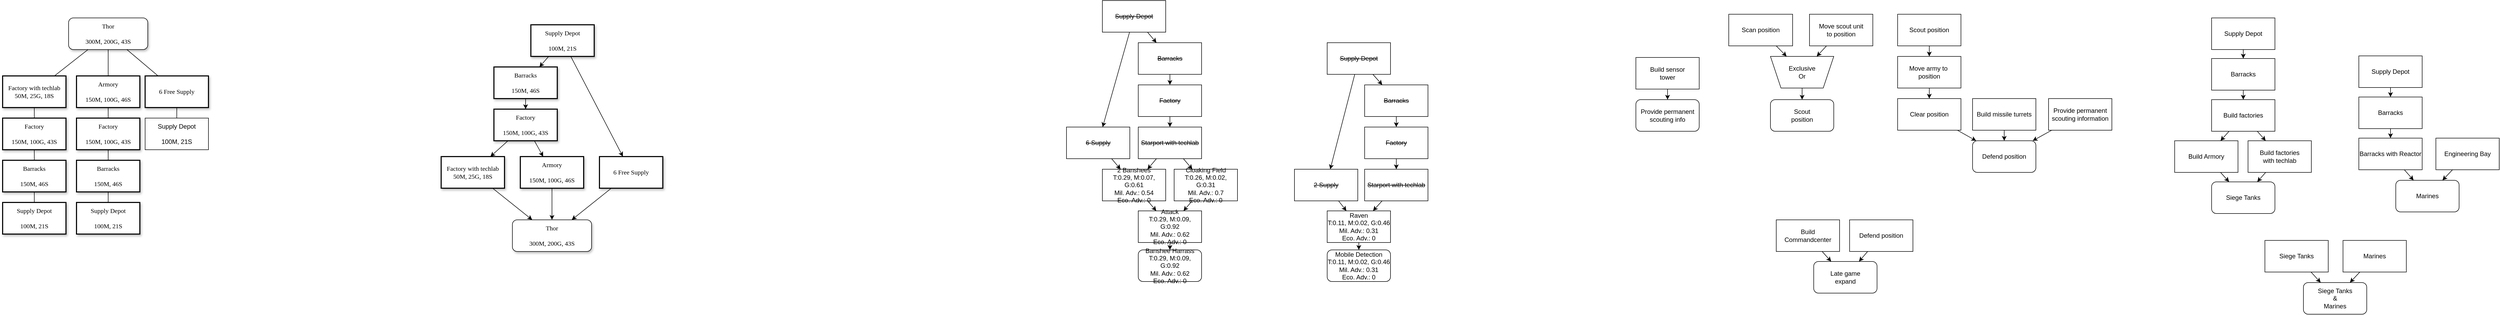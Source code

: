 <mxfile version="23.1.2" type="github">
  <diagram name="Page-1" id="10a91c8b-09ff-31b1-d368-03940ed4cc9e">
    <mxGraphModel dx="1195" dy="645" grid="0" gridSize="10" guides="1" tooltips="1" connect="1" arrows="1" fold="1" page="1" pageScale="1" pageWidth="1100" pageHeight="850" background="none" math="0" shadow="0">
      <root>
        <mxCell id="0" />
        <mxCell id="1" parent="0" />
        <mxCell id="62893188c0fa7362-1" value="&lt;div&gt;Thor&lt;/div&gt;&lt;div&gt;&lt;br&gt;&lt;/div&gt;300M, 200G, 43S" style="whiteSpace=wrap;html=1;rounded=1;shadow=1;labelBackgroundColor=none;strokeWidth=1;fontFamily=Verdana;fontSize=12;align=center;" parent="1" vertex="1">
          <mxGeometry x="435" y="80" width="150" height="60" as="geometry" />
        </mxCell>
        <mxCell id="62893188c0fa7362-10" value="6 Free Supply" style="whiteSpace=wrap;html=1;rounded=0;shadow=1;labelBackgroundColor=none;strokeWidth=2;fontFamily=Verdana;fontSize=12;align=center;" parent="1" vertex="1">
          <mxGeometry x="580" y="190" width="120" height="60" as="geometry" />
        </mxCell>
        <mxCell id="C1ZihOrAmyUhl64uDi1q-1" value="" style="endArrow=none;html=1;rounded=0;" parent="1" source="62893188c0fa7362-10" target="62893188c0fa7362-1" edge="1">
          <mxGeometry width="50" height="50" relative="1" as="geometry">
            <mxPoint x="460" y="220" as="sourcePoint" />
            <mxPoint x="510" y="170" as="targetPoint" />
          </mxGeometry>
        </mxCell>
        <mxCell id="C1ZihOrAmyUhl64uDi1q-5" value="&lt;div&gt;Supply Depot&lt;/div&gt;&lt;div&gt;&lt;br&gt;&lt;/div&gt;100M, 21S" style="whiteSpace=wrap;html=1;rounded=0;shadow=1;labelBackgroundColor=none;strokeWidth=2;fontFamily=Verdana;fontSize=12;align=center;" parent="1" vertex="1">
          <mxGeometry x="310" y="430" width="120" height="60" as="geometry" />
        </mxCell>
        <mxCell id="C1ZihOrAmyUhl64uDi1q-6" value="&lt;div&gt;Barracks&lt;/div&gt;&lt;div&gt;&lt;br&gt;&lt;/div&gt;&lt;div&gt;150M, 46S&lt;br&gt;&lt;/div&gt;" style="whiteSpace=wrap;html=1;rounded=0;shadow=1;labelBackgroundColor=none;strokeWidth=2;fontFamily=Verdana;fontSize=12;align=center;" parent="1" vertex="1">
          <mxGeometry x="310" y="350" width="120" height="60" as="geometry" />
        </mxCell>
        <mxCell id="C1ZihOrAmyUhl64uDi1q-7" value="&lt;div&gt;Factory&lt;/div&gt;&lt;div&gt;&lt;br&gt;&lt;/div&gt;&lt;div&gt;150M, 100G, 43S&lt;br&gt;&lt;/div&gt;" style="whiteSpace=wrap;html=1;rounded=0;shadow=1;labelBackgroundColor=none;strokeWidth=2;fontFamily=Verdana;fontSize=12;align=center;" parent="1" vertex="1">
          <mxGeometry x="310" y="270" width="120" height="60" as="geometry" />
        </mxCell>
        <mxCell id="C1ZihOrAmyUhl64uDi1q-9" value="&lt;div&gt;Factory with techlab&lt;/div&gt;&lt;div&gt;50M, 25G, 18S&lt;br&gt;&lt;/div&gt;" style="whiteSpace=wrap;html=1;rounded=0;shadow=1;labelBackgroundColor=none;strokeWidth=2;fontFamily=Verdana;fontSize=12;align=center;" parent="1" vertex="1">
          <mxGeometry x="310" y="190" width="120" height="60" as="geometry" />
        </mxCell>
        <mxCell id="C1ZihOrAmyUhl64uDi1q-11" value="&lt;div&gt;Armory&lt;/div&gt;&lt;div&gt;&lt;br&gt;&lt;/div&gt;150M, 100G, 46S" style="whiteSpace=wrap;html=1;rounded=0;shadow=1;labelBackgroundColor=none;strokeWidth=2;fontFamily=Verdana;fontSize=12;align=center;" parent="1" vertex="1">
          <mxGeometry x="450" y="190" width="120" height="60" as="geometry" />
        </mxCell>
        <mxCell id="C1ZihOrAmyUhl64uDi1q-16" value="" style="endArrow=none;html=1;rounded=0;exitX=0.5;exitY=0;exitDx=0;exitDy=0;" parent="1" source="C1ZihOrAmyUhl64uDi1q-11" target="62893188c0fa7362-1" edge="1">
          <mxGeometry width="50" height="50" relative="1" as="geometry">
            <mxPoint x="580" y="380" as="sourcePoint" />
            <mxPoint x="630" y="330" as="targetPoint" />
          </mxGeometry>
        </mxCell>
        <mxCell id="C1ZihOrAmyUhl64uDi1q-17" value="" style="endArrow=none;html=1;rounded=0;" parent="1" source="C1ZihOrAmyUhl64uDi1q-9" target="62893188c0fa7362-1" edge="1">
          <mxGeometry width="50" height="50" relative="1" as="geometry">
            <mxPoint x="580" y="380" as="sourcePoint" />
            <mxPoint x="630" y="330" as="targetPoint" />
          </mxGeometry>
        </mxCell>
        <mxCell id="C1ZihOrAmyUhl64uDi1q-19" value="" style="endArrow=none;html=1;rounded=0;" parent="1" source="C1ZihOrAmyUhl64uDi1q-5" target="C1ZihOrAmyUhl64uDi1q-6" edge="1">
          <mxGeometry width="50" height="50" relative="1" as="geometry">
            <mxPoint x="900" y="390" as="sourcePoint" />
            <mxPoint x="950" y="340" as="targetPoint" />
          </mxGeometry>
        </mxCell>
        <mxCell id="C1ZihOrAmyUhl64uDi1q-20" value="" style="endArrow=none;html=1;rounded=0;" parent="1" source="C1ZihOrAmyUhl64uDi1q-6" target="C1ZihOrAmyUhl64uDi1q-7" edge="1">
          <mxGeometry width="50" height="50" relative="1" as="geometry">
            <mxPoint x="900" y="380" as="sourcePoint" />
            <mxPoint x="950" y="330" as="targetPoint" />
          </mxGeometry>
        </mxCell>
        <mxCell id="C1ZihOrAmyUhl64uDi1q-21" value="" style="endArrow=none;html=1;rounded=0;" parent="1" source="C1ZihOrAmyUhl64uDi1q-7" target="C1ZihOrAmyUhl64uDi1q-9" edge="1">
          <mxGeometry width="50" height="50" relative="1" as="geometry">
            <mxPoint x="900" y="380" as="sourcePoint" />
            <mxPoint x="950" y="330" as="targetPoint" />
          </mxGeometry>
        </mxCell>
        <mxCell id="C1ZihOrAmyUhl64uDi1q-23" value="" style="endArrow=none;html=1;rounded=0;" parent="1" source="A7K-rB8qZy46v1iFJOV6-15" target="C1ZihOrAmyUhl64uDi1q-11" edge="1">
          <mxGeometry width="50" height="50" relative="1" as="geometry">
            <mxPoint x="510" y="270" as="sourcePoint" />
            <mxPoint x="770" y="330" as="targetPoint" />
          </mxGeometry>
        </mxCell>
        <mxCell id="C1ZihOrAmyUhl64uDi1q-26" value="&lt;div&gt;Supply Depot&lt;/div&gt;&lt;div&gt;&lt;br&gt;&lt;/div&gt;100M, 21S" style="rounded=0;whiteSpace=wrap;html=1;" parent="1" vertex="1">
          <mxGeometry x="580" y="270" width="120" height="60" as="geometry" />
        </mxCell>
        <mxCell id="C1ZihOrAmyUhl64uDi1q-27" value="" style="endArrow=none;html=1;rounded=0;" parent="1" source="C1ZihOrAmyUhl64uDi1q-26" target="62893188c0fa7362-10" edge="1">
          <mxGeometry width="50" height="50" relative="1" as="geometry">
            <mxPoint x="720" y="380" as="sourcePoint" />
            <mxPoint x="770" y="330" as="targetPoint" />
          </mxGeometry>
        </mxCell>
        <mxCell id="A7K-rB8qZy46v1iFJOV6-13" value="&lt;div&gt;Supply Depot&lt;/div&gt;&lt;div&gt;&lt;br&gt;&lt;/div&gt;100M, 21S" style="whiteSpace=wrap;html=1;rounded=0;shadow=1;labelBackgroundColor=none;strokeWidth=2;fontFamily=Verdana;fontSize=12;align=center;" parent="1" vertex="1">
          <mxGeometry x="450" y="430" width="120" height="60" as="geometry" />
        </mxCell>
        <mxCell id="A7K-rB8qZy46v1iFJOV6-14" value="&lt;div&gt;Barracks&lt;/div&gt;&lt;div&gt;&lt;br&gt;&lt;/div&gt;&lt;div&gt;150M, 46S&lt;br&gt;&lt;/div&gt;" style="whiteSpace=wrap;html=1;rounded=0;shadow=1;labelBackgroundColor=none;strokeWidth=2;fontFamily=Verdana;fontSize=12;align=center;" parent="1" vertex="1">
          <mxGeometry x="450" y="350" width="120" height="60" as="geometry" />
        </mxCell>
        <mxCell id="A7K-rB8qZy46v1iFJOV6-15" value="&lt;div&gt;Factory&lt;/div&gt;&lt;div&gt;&lt;br&gt;&lt;/div&gt;&lt;div&gt;150M, 100G, 43S&lt;br&gt;&lt;/div&gt;" style="whiteSpace=wrap;html=1;rounded=0;shadow=1;labelBackgroundColor=none;strokeWidth=2;fontFamily=Verdana;fontSize=12;align=center;" parent="1" vertex="1">
          <mxGeometry x="450" y="270" width="120" height="60" as="geometry" />
        </mxCell>
        <mxCell id="A7K-rB8qZy46v1iFJOV6-16" value="" style="endArrow=none;html=1;rounded=0;" parent="1" source="A7K-rB8qZy46v1iFJOV6-13" target="A7K-rB8qZy46v1iFJOV6-14" edge="1">
          <mxGeometry width="50" height="50" relative="1" as="geometry">
            <mxPoint x="1040" y="410" as="sourcePoint" />
            <mxPoint x="1090" y="360" as="targetPoint" />
          </mxGeometry>
        </mxCell>
        <mxCell id="A7K-rB8qZy46v1iFJOV6-17" value="" style="endArrow=none;html=1;rounded=0;" parent="1" source="A7K-rB8qZy46v1iFJOV6-14" target="A7K-rB8qZy46v1iFJOV6-15" edge="1">
          <mxGeometry width="50" height="50" relative="1" as="geometry">
            <mxPoint x="1040" y="400" as="sourcePoint" />
            <mxPoint x="1090" y="350" as="targetPoint" />
          </mxGeometry>
        </mxCell>
        <mxCell id="7ZLdroMSZNkx4McfxmLf-22" value="&lt;div&gt;Supply Depot&lt;/div&gt;&lt;div&gt;&lt;br&gt;&lt;/div&gt;100M, 21S" style="whiteSpace=wrap;html=1;rounded=0;shadow=1;labelBackgroundColor=none;strokeWidth=2;fontFamily=Verdana;fontSize=12;align=center;" parent="1" vertex="1">
          <mxGeometry x="1311" y="93" width="120" height="60" as="geometry" />
        </mxCell>
        <mxCell id="7ZLdroMSZNkx4McfxmLf-23" value="&lt;div&gt;Barracks&lt;/div&gt;&lt;div&gt;&lt;br&gt;&lt;/div&gt;&lt;div&gt;150M, 46S&lt;br&gt;&lt;/div&gt;" style="whiteSpace=wrap;html=1;rounded=0;shadow=1;labelBackgroundColor=none;strokeWidth=2;fontFamily=Verdana;fontSize=12;align=center;" parent="1" vertex="1">
          <mxGeometry x="1241" y="173" width="120" height="60" as="geometry" />
        </mxCell>
        <mxCell id="7ZLdroMSZNkx4McfxmLf-24" value="&lt;div&gt;Factory&lt;/div&gt;&lt;div&gt;&lt;br&gt;&lt;/div&gt;&lt;div&gt;150M, 100G, 43S&lt;br&gt;&lt;/div&gt;" style="whiteSpace=wrap;html=1;rounded=0;shadow=1;labelBackgroundColor=none;strokeWidth=2;fontFamily=Verdana;fontSize=12;align=center;" parent="1" vertex="1">
          <mxGeometry x="1241" y="253" width="120" height="60" as="geometry" />
        </mxCell>
        <mxCell id="7ZLdroMSZNkx4McfxmLf-25" value="&lt;div&gt;Factory with techlab&lt;/div&gt;&lt;div&gt;50M, 25G, 18S&lt;br&gt;&lt;/div&gt;" style="whiteSpace=wrap;html=1;rounded=0;shadow=1;labelBackgroundColor=none;strokeWidth=2;fontFamily=Verdana;fontSize=12;align=center;" parent="1" vertex="1">
          <mxGeometry x="1141" y="343" width="120" height="60" as="geometry" />
        </mxCell>
        <mxCell id="7ZLdroMSZNkx4McfxmLf-26" value="&lt;div&gt;Armory&lt;/div&gt;&lt;div&gt;&lt;br&gt;&lt;/div&gt;150M, 100G, 46S" style="whiteSpace=wrap;html=1;rounded=0;shadow=1;labelBackgroundColor=none;strokeWidth=2;fontFamily=Verdana;fontSize=12;align=center;" parent="1" vertex="1">
          <mxGeometry x="1291" y="343" width="120" height="60" as="geometry" />
        </mxCell>
        <mxCell id="7ZLdroMSZNkx4McfxmLf-27" value="6 Free Supply" style="whiteSpace=wrap;html=1;rounded=0;shadow=1;labelBackgroundColor=none;strokeWidth=2;fontFamily=Verdana;fontSize=12;align=center;" parent="1" vertex="1">
          <mxGeometry x="1441" y="343" width="120" height="60" as="geometry" />
        </mxCell>
        <mxCell id="7ZLdroMSZNkx4McfxmLf-28" value="&lt;div&gt;Thor&lt;/div&gt;&lt;div&gt;&lt;br&gt;&lt;/div&gt;300M, 200G, 43S" style="whiteSpace=wrap;html=1;rounded=1;shadow=1;labelBackgroundColor=none;strokeWidth=1;fontFamily=Verdana;fontSize=12;align=center;" parent="1" vertex="1">
          <mxGeometry x="1276" y="463" width="150" height="60" as="geometry" />
        </mxCell>
        <mxCell id="7ZLdroMSZNkx4McfxmLf-38" value="" style="endArrow=classic;html=1;rounded=0;" parent="1" source="7ZLdroMSZNkx4McfxmLf-24" target="7ZLdroMSZNkx4McfxmLf-25" edge="1">
          <mxGeometry width="50" height="50" relative="1" as="geometry">
            <mxPoint x="1186" y="345" as="sourcePoint" />
            <mxPoint x="1236" y="295" as="targetPoint" />
          </mxGeometry>
        </mxCell>
        <mxCell id="7ZLdroMSZNkx4McfxmLf-39" value="" style="endArrow=classic;html=1;rounded=0;" parent="1" source="7ZLdroMSZNkx4McfxmLf-24" target="7ZLdroMSZNkx4McfxmLf-26" edge="1">
          <mxGeometry width="50" height="50" relative="1" as="geometry">
            <mxPoint x="1186" y="345" as="sourcePoint" />
            <mxPoint x="1236" y="295" as="targetPoint" />
          </mxGeometry>
        </mxCell>
        <mxCell id="7ZLdroMSZNkx4McfxmLf-40" value="" style="endArrow=classic;html=1;rounded=0;" parent="1" source="7ZLdroMSZNkx4McfxmLf-27" target="7ZLdroMSZNkx4McfxmLf-28" edge="1">
          <mxGeometry width="50" height="50" relative="1" as="geometry">
            <mxPoint x="1186" y="345" as="sourcePoint" />
            <mxPoint x="1236" y="295" as="targetPoint" />
          </mxGeometry>
        </mxCell>
        <mxCell id="7ZLdroMSZNkx4McfxmLf-41" value="" style="endArrow=classic;html=1;rounded=0;" parent="1" source="7ZLdroMSZNkx4McfxmLf-25" target="7ZLdroMSZNkx4McfxmLf-28" edge="1">
          <mxGeometry width="50" height="50" relative="1" as="geometry">
            <mxPoint x="1186" y="345" as="sourcePoint" />
            <mxPoint x="1236" y="295" as="targetPoint" />
          </mxGeometry>
        </mxCell>
        <mxCell id="7ZLdroMSZNkx4McfxmLf-42" value="" style="endArrow=classic;html=1;rounded=0;" parent="1" source="7ZLdroMSZNkx4McfxmLf-26" target="7ZLdroMSZNkx4McfxmLf-28" edge="1">
          <mxGeometry width="50" height="50" relative="1" as="geometry">
            <mxPoint x="1186" y="345" as="sourcePoint" />
            <mxPoint x="1236" y="295" as="targetPoint" />
          </mxGeometry>
        </mxCell>
        <mxCell id="7ZLdroMSZNkx4McfxmLf-43" value="" style="endArrow=classic;html=1;rounded=0;" parent="1" source="7ZLdroMSZNkx4McfxmLf-22" target="7ZLdroMSZNkx4McfxmLf-23" edge="1">
          <mxGeometry width="50" height="50" relative="1" as="geometry">
            <mxPoint x="1186" y="345" as="sourcePoint" />
            <mxPoint x="1236" y="295" as="targetPoint" />
          </mxGeometry>
        </mxCell>
        <mxCell id="7ZLdroMSZNkx4McfxmLf-44" value="" style="endArrow=classic;html=1;rounded=0;" parent="1" source="7ZLdroMSZNkx4McfxmLf-22" target="7ZLdroMSZNkx4McfxmLf-27" edge="1">
          <mxGeometry width="50" height="50" relative="1" as="geometry">
            <mxPoint x="894" y="333" as="sourcePoint" />
            <mxPoint x="944" y="283" as="targetPoint" />
          </mxGeometry>
        </mxCell>
        <mxCell id="7ZLdroMSZNkx4McfxmLf-45" value="" style="endArrow=classic;html=1;rounded=0;" parent="1" source="7ZLdroMSZNkx4McfxmLf-23" target="7ZLdroMSZNkx4McfxmLf-24" edge="1">
          <mxGeometry width="50" height="50" relative="1" as="geometry">
            <mxPoint x="894" y="333" as="sourcePoint" />
            <mxPoint x="944" y="283" as="targetPoint" />
          </mxGeometry>
        </mxCell>
        <mxCell id="7ZLdroMSZNkx4McfxmLf-46" value="&lt;div&gt;Mobile Detection&lt;div&gt;T:0.11, M:0.02, G:0.46&lt;/div&gt;&lt;div&gt;Mil. Adv.: 0.31&lt;/div&gt;Eco. Adv.: 0&lt;/div&gt;" style="rounded=1;whiteSpace=wrap;html=1;" parent="1" vertex="1">
          <mxGeometry x="2820" y="520" width="120" height="60" as="geometry" />
        </mxCell>
        <mxCell id="7ZLdroMSZNkx4McfxmLf-47" value="&lt;div&gt;Raven&lt;/div&gt;&lt;div&gt;T:0.11, M:0.02, G:0.46&lt;/div&gt;&lt;div&gt;Mil. Adv.: 0.31&lt;/div&gt;&lt;div&gt;Eco. Adv.: 0&lt;br&gt;&lt;/div&gt;" style="rounded=0;whiteSpace=wrap;html=1;" parent="1" vertex="1">
          <mxGeometry x="2820" y="446" width="120" height="60" as="geometry" />
        </mxCell>
        <mxCell id="7ZLdroMSZNkx4McfxmLf-48" value="&lt;strike&gt;2 Supply&lt;/strike&gt;" style="rounded=0;whiteSpace=wrap;html=1;" parent="1" vertex="1">
          <mxGeometry x="2758" y="367" width="120" height="60" as="geometry" />
        </mxCell>
        <mxCell id="7ZLdroMSZNkx4McfxmLf-49" value="&lt;strike&gt;Starport with techlab&lt;/strike&gt;" style="rounded=0;whiteSpace=wrap;html=1;" parent="1" vertex="1">
          <mxGeometry x="2891" y="367" width="120" height="60" as="geometry" />
        </mxCell>
        <mxCell id="7ZLdroMSZNkx4McfxmLf-50" value="&lt;strike&gt;Barracks&lt;/strike&gt;" style="rounded=0;whiteSpace=wrap;html=1;" parent="1" vertex="1">
          <mxGeometry x="2891" y="207" width="120" height="60" as="geometry" />
        </mxCell>
        <mxCell id="7ZLdroMSZNkx4McfxmLf-51" value="&lt;strike&gt;Factory&lt;/strike&gt;" style="rounded=0;whiteSpace=wrap;html=1;" parent="1" vertex="1">
          <mxGeometry x="2891" y="287" width="120" height="60" as="geometry" />
        </mxCell>
        <mxCell id="7ZLdroMSZNkx4McfxmLf-52" value="&lt;strike&gt;Supply Depot&lt;/strike&gt;" style="rounded=0;whiteSpace=wrap;html=1;" parent="1" vertex="1">
          <mxGeometry x="2820" y="127" width="120" height="60" as="geometry" />
        </mxCell>
        <mxCell id="7ZLdroMSZNkx4McfxmLf-53" value="" style="endArrow=classic;html=1;rounded=0;" parent="1" source="7ZLdroMSZNkx4McfxmLf-47" target="7ZLdroMSZNkx4McfxmLf-46" edge="1">
          <mxGeometry width="50" height="50" relative="1" as="geometry">
            <mxPoint x="2786" y="334" as="sourcePoint" />
            <mxPoint x="2836" y="284" as="targetPoint" />
          </mxGeometry>
        </mxCell>
        <mxCell id="7ZLdroMSZNkx4McfxmLf-54" value="" style="endArrow=classic;html=1;rounded=0;" parent="1" source="7ZLdroMSZNkx4McfxmLf-49" target="7ZLdroMSZNkx4McfxmLf-47" edge="1">
          <mxGeometry width="50" height="50" relative="1" as="geometry">
            <mxPoint x="2786" y="334" as="sourcePoint" />
            <mxPoint x="2836" y="284" as="targetPoint" />
          </mxGeometry>
        </mxCell>
        <mxCell id="7ZLdroMSZNkx4McfxmLf-55" value="" style="endArrow=classic;html=1;rounded=0;" parent="1" source="7ZLdroMSZNkx4McfxmLf-48" target="7ZLdroMSZNkx4McfxmLf-47" edge="1">
          <mxGeometry width="50" height="50" relative="1" as="geometry">
            <mxPoint x="2786" y="334" as="sourcePoint" />
            <mxPoint x="2836" y="284" as="targetPoint" />
          </mxGeometry>
        </mxCell>
        <mxCell id="7ZLdroMSZNkx4McfxmLf-56" value="" style="endArrow=classic;html=1;rounded=0;" parent="1" source="7ZLdroMSZNkx4McfxmLf-51" target="7ZLdroMSZNkx4McfxmLf-49" edge="1">
          <mxGeometry width="50" height="50" relative="1" as="geometry">
            <mxPoint x="2786" y="334" as="sourcePoint" />
            <mxPoint x="2836" y="284" as="targetPoint" />
          </mxGeometry>
        </mxCell>
        <mxCell id="7ZLdroMSZNkx4McfxmLf-57" value="" style="endArrow=classic;html=1;rounded=0;" parent="1" source="7ZLdroMSZNkx4McfxmLf-50" target="7ZLdroMSZNkx4McfxmLf-51" edge="1">
          <mxGeometry width="50" height="50" relative="1" as="geometry">
            <mxPoint x="2786" y="334" as="sourcePoint" />
            <mxPoint x="2836" y="284" as="targetPoint" />
          </mxGeometry>
        </mxCell>
        <mxCell id="7ZLdroMSZNkx4McfxmLf-58" value="" style="endArrow=classic;html=1;rounded=0;" parent="1" source="7ZLdroMSZNkx4McfxmLf-52" target="7ZLdroMSZNkx4McfxmLf-48" edge="1">
          <mxGeometry width="50" height="50" relative="1" as="geometry">
            <mxPoint x="2786" y="334" as="sourcePoint" />
            <mxPoint x="2836" y="284" as="targetPoint" />
          </mxGeometry>
        </mxCell>
        <mxCell id="7ZLdroMSZNkx4McfxmLf-59" value="" style="endArrow=classic;html=1;rounded=0;" parent="1" source="7ZLdroMSZNkx4McfxmLf-52" target="7ZLdroMSZNkx4McfxmLf-50" edge="1">
          <mxGeometry width="50" height="50" relative="1" as="geometry">
            <mxPoint x="2786" y="334" as="sourcePoint" />
            <mxPoint x="2836" y="284" as="targetPoint" />
          </mxGeometry>
        </mxCell>
        <mxCell id="7ZLdroMSZNkx4McfxmLf-60" value="&lt;div&gt;Banshee Harrass&lt;/div&gt;&lt;div&gt;T:0.29, M:0.09, G:0.92&lt;br&gt;&lt;/div&gt;&lt;div&gt;Mil. Adv.: 0.62&lt;/div&gt;Eco. Adv.: 0" style="rounded=1;whiteSpace=wrap;html=1;" parent="1" vertex="1">
          <mxGeometry x="2462" y="520" width="120" height="60" as="geometry" />
        </mxCell>
        <mxCell id="7ZLdroMSZNkx4McfxmLf-61" value="&lt;div&gt;Attack&lt;div&gt;T:0.29, M:0.09, G:0.92&lt;br&gt;&lt;/div&gt;&lt;div&gt;Mil. Adv.: 0.62&lt;/div&gt;Eco. Adv.: 0&lt;/div&gt;" style="rounded=0;whiteSpace=wrap;html=1;" parent="1" vertex="1">
          <mxGeometry x="2462" y="446" width="120" height="60" as="geometry" />
        </mxCell>
        <mxCell id="7ZLdroMSZNkx4McfxmLf-62" value="&lt;div&gt;2 Banshees&lt;/div&gt;&lt;div&gt;T:0.29, M:0.07, G:0.61&lt;br&gt;&lt;/div&gt;&lt;div&gt;Mil. Adv.: 0.54&lt;/div&gt;&lt;div&gt;Eco. Adv.: 0&lt;br&gt;&lt;/div&gt;" style="rounded=0;whiteSpace=wrap;html=1;" parent="1" vertex="1">
          <mxGeometry x="2394" y="367" width="120" height="60" as="geometry" />
        </mxCell>
        <mxCell id="7ZLdroMSZNkx4McfxmLf-63" value="&lt;div&gt;Cloaking Field&lt;div&gt;T:0.26, M:0.02, G:0.31&lt;br&gt;&lt;/div&gt;&lt;div&gt;Mil. Adv.: 0.7&lt;/div&gt;Eco. Adv.: 0&lt;/div&gt;" style="rounded=0;whiteSpace=wrap;html=1;" parent="1" vertex="1">
          <mxGeometry x="2530" y="367" width="120" height="60" as="geometry" />
        </mxCell>
        <mxCell id="7ZLdroMSZNkx4McfxmLf-64" value="&lt;strike&gt;6 Supply&lt;/strike&gt;" style="rounded=0;whiteSpace=wrap;html=1;" parent="1" vertex="1">
          <mxGeometry x="2326" y="287" width="120" height="60" as="geometry" />
        </mxCell>
        <mxCell id="7ZLdroMSZNkx4McfxmLf-65" value="&lt;strike&gt;Starport with techlab&lt;/strike&gt;" style="rounded=0;whiteSpace=wrap;html=1;" parent="1" vertex="1">
          <mxGeometry x="2462" y="287" width="120" height="60" as="geometry" />
        </mxCell>
        <mxCell id="7ZLdroMSZNkx4McfxmLf-66" value="&lt;strike&gt;Barracks&lt;/strike&gt;" style="rounded=0;whiteSpace=wrap;html=1;" parent="1" vertex="1">
          <mxGeometry x="2462" y="127" width="120" height="60" as="geometry" />
        </mxCell>
        <mxCell id="7ZLdroMSZNkx4McfxmLf-67" value="&lt;strike&gt;Factory&lt;/strike&gt;" style="rounded=0;whiteSpace=wrap;html=1;" parent="1" vertex="1">
          <mxGeometry x="2462" y="207" width="120" height="60" as="geometry" />
        </mxCell>
        <mxCell id="7ZLdroMSZNkx4McfxmLf-68" value="&lt;strike&gt;Supply Depot&lt;/strike&gt;" style="rounded=0;whiteSpace=wrap;html=1;" parent="1" vertex="1">
          <mxGeometry x="2394" y="47" width="120" height="60" as="geometry" />
        </mxCell>
        <mxCell id="7ZLdroMSZNkx4McfxmLf-69" value="" style="endArrow=classic;html=1;rounded=0;" parent="1" source="7ZLdroMSZNkx4McfxmLf-67" target="7ZLdroMSZNkx4McfxmLf-65" edge="1">
          <mxGeometry width="50" height="50" relative="1" as="geometry">
            <mxPoint x="2360" y="281" as="sourcePoint" />
            <mxPoint x="2410" y="231" as="targetPoint" />
          </mxGeometry>
        </mxCell>
        <mxCell id="7ZLdroMSZNkx4McfxmLf-70" value="" style="endArrow=classic;html=1;rounded=0;" parent="1" source="7ZLdroMSZNkx4McfxmLf-66" target="7ZLdroMSZNkx4McfxmLf-67" edge="1">
          <mxGeometry width="50" height="50" relative="1" as="geometry">
            <mxPoint x="2360" y="281" as="sourcePoint" />
            <mxPoint x="2410" y="231" as="targetPoint" />
          </mxGeometry>
        </mxCell>
        <mxCell id="7ZLdroMSZNkx4McfxmLf-71" value="" style="endArrow=classic;html=1;rounded=0;" parent="1" source="7ZLdroMSZNkx4McfxmLf-68" target="7ZLdroMSZNkx4McfxmLf-64" edge="1">
          <mxGeometry width="50" height="50" relative="1" as="geometry">
            <mxPoint x="2360" y="281" as="sourcePoint" />
            <mxPoint x="2410" y="231" as="targetPoint" />
          </mxGeometry>
        </mxCell>
        <mxCell id="7ZLdroMSZNkx4McfxmLf-72" value="" style="endArrow=classic;html=1;rounded=0;" parent="1" source="7ZLdroMSZNkx4McfxmLf-68" target="7ZLdroMSZNkx4McfxmLf-66" edge="1">
          <mxGeometry width="50" height="50" relative="1" as="geometry">
            <mxPoint x="2360" y="281" as="sourcePoint" />
            <mxPoint x="2410" y="231" as="targetPoint" />
          </mxGeometry>
        </mxCell>
        <mxCell id="7ZLdroMSZNkx4McfxmLf-73" value="" style="endArrow=classic;html=1;rounded=0;" parent="1" source="7ZLdroMSZNkx4McfxmLf-65" target="7ZLdroMSZNkx4McfxmLf-63" edge="1">
          <mxGeometry width="50" height="50" relative="1" as="geometry">
            <mxPoint x="2210" y="348" as="sourcePoint" />
            <mxPoint x="2260" y="298" as="targetPoint" />
          </mxGeometry>
        </mxCell>
        <mxCell id="7ZLdroMSZNkx4McfxmLf-74" value="" style="endArrow=classic;html=1;rounded=0;" parent="1" source="7ZLdroMSZNkx4McfxmLf-64" target="7ZLdroMSZNkx4McfxmLf-62" edge="1">
          <mxGeometry width="50" height="50" relative="1" as="geometry">
            <mxPoint x="2210" y="348" as="sourcePoint" />
            <mxPoint x="2260" y="298" as="targetPoint" />
          </mxGeometry>
        </mxCell>
        <mxCell id="7ZLdroMSZNkx4McfxmLf-75" value="" style="endArrow=classic;html=1;rounded=0;" parent="1" source="7ZLdroMSZNkx4McfxmLf-65" target="7ZLdroMSZNkx4McfxmLf-62" edge="1">
          <mxGeometry width="50" height="50" relative="1" as="geometry">
            <mxPoint x="2210" y="348" as="sourcePoint" />
            <mxPoint x="2260" y="298" as="targetPoint" />
          </mxGeometry>
        </mxCell>
        <mxCell id="7ZLdroMSZNkx4McfxmLf-76" value="" style="endArrow=classic;html=1;rounded=0;" parent="1" source="7ZLdroMSZNkx4McfxmLf-61" target="7ZLdroMSZNkx4McfxmLf-60" edge="1">
          <mxGeometry width="50" height="50" relative="1" as="geometry">
            <mxPoint x="2215" y="355" as="sourcePoint" />
            <mxPoint x="2265" y="305" as="targetPoint" />
          </mxGeometry>
        </mxCell>
        <mxCell id="7ZLdroMSZNkx4McfxmLf-77" value="" style="endArrow=classic;html=1;rounded=0;" parent="1" source="7ZLdroMSZNkx4McfxmLf-63" target="7ZLdroMSZNkx4McfxmLf-61" edge="1">
          <mxGeometry width="50" height="50" relative="1" as="geometry">
            <mxPoint x="2564.583" y="434" as="sourcePoint" />
            <mxPoint x="2265" y="305" as="targetPoint" />
          </mxGeometry>
        </mxCell>
        <mxCell id="7ZLdroMSZNkx4McfxmLf-78" value="" style="endArrow=classic;html=1;rounded=0;" parent="1" source="7ZLdroMSZNkx4McfxmLf-62" target="7ZLdroMSZNkx4McfxmLf-61" edge="1">
          <mxGeometry width="50" height="50" relative="1" as="geometry">
            <mxPoint x="2485.25" y="434" as="sourcePoint" />
            <mxPoint x="2265" y="305" as="targetPoint" />
          </mxGeometry>
        </mxCell>
        <mxCell id="wxDiK8NXT3SNDazrodht-1" value="&lt;div&gt;Late game&lt;/div&gt;&lt;div&gt;expand&lt;br&gt;&lt;/div&gt;" style="rounded=1;whiteSpace=wrap;html=1;" vertex="1" parent="1">
          <mxGeometry x="3742" y="542" width="120" height="60" as="geometry" />
        </mxCell>
        <mxCell id="wxDiK8NXT3SNDazrodht-2" value="Defend position" style="rounded=1;whiteSpace=wrap;html=1;" vertex="1" parent="1">
          <mxGeometry x="4043" y="313" width="120" height="60" as="geometry" />
        </mxCell>
        <mxCell id="wxDiK8NXT3SNDazrodht-3" value="Scan position" style="rounded=0;whiteSpace=wrap;html=1;" vertex="1" parent="1">
          <mxGeometry x="3581" y="73" width="121" height="60" as="geometry" />
        </mxCell>
        <mxCell id="wxDiK8NXT3SNDazrodht-4" value="&lt;div&gt;Move army to&amp;nbsp;&lt;/div&gt;&lt;div&gt;position&lt;/div&gt;" style="rounded=0;whiteSpace=wrap;html=1;" vertex="1" parent="1">
          <mxGeometry x="3901" y="153" width="120" height="60" as="geometry" />
        </mxCell>
        <mxCell id="wxDiK8NXT3SNDazrodht-5" value="Clear position" style="rounded=0;whiteSpace=wrap;html=1;" vertex="1" parent="1">
          <mxGeometry x="3901" y="233" width="120" height="60" as="geometry" />
        </mxCell>
        <mxCell id="wxDiK8NXT3SNDazrodht-7" value="&lt;div&gt;Move scout unit&lt;/div&gt;&lt;div&gt;to position&lt;br&gt;&lt;/div&gt;" style="rounded=0;whiteSpace=wrap;html=1;" vertex="1" parent="1">
          <mxGeometry x="3734" y="73" width="120" height="60" as="geometry" />
        </mxCell>
        <mxCell id="wxDiK8NXT3SNDazrodht-8" value="&lt;div&gt;Scout&lt;/div&gt;&lt;div&gt;position&lt;br&gt;&lt;/div&gt;" style="rounded=1;whiteSpace=wrap;html=1;" vertex="1" parent="1">
          <mxGeometry x="3660" y="235" width="120" height="60" as="geometry" />
        </mxCell>
        <mxCell id="wxDiK8NXT3SNDazrodht-12" value="&lt;div&gt;Exclusive&lt;/div&gt;&lt;div&gt;Or&lt;br&gt;&lt;/div&gt;" style="shape=trapezoid;perimeter=trapezoidPerimeter;whiteSpace=wrap;html=1;fixedSize=1;direction=west;" vertex="1" parent="1">
          <mxGeometry x="3660" y="153" width="120" height="60" as="geometry" />
        </mxCell>
        <mxCell id="wxDiK8NXT3SNDazrodht-13" value="" style="endArrow=classic;html=1;rounded=0;" edge="1" parent="1" source="wxDiK8NXT3SNDazrodht-3" target="wxDiK8NXT3SNDazrodht-12">
          <mxGeometry width="50" height="50" relative="1" as="geometry">
            <mxPoint x="3671.361" y="133.5" as="sourcePoint" />
            <mxPoint x="4242" y="290.5" as="targetPoint" />
          </mxGeometry>
        </mxCell>
        <mxCell id="wxDiK8NXT3SNDazrodht-14" value="" style="endArrow=classic;html=1;rounded=0;" edge="1" parent="1" source="wxDiK8NXT3SNDazrodht-7" target="wxDiK8NXT3SNDazrodht-12">
          <mxGeometry width="50" height="50" relative="1" as="geometry">
            <mxPoint x="4192" y="340.5" as="sourcePoint" />
            <mxPoint x="4242" y="290.5" as="targetPoint" />
          </mxGeometry>
        </mxCell>
        <mxCell id="wxDiK8NXT3SNDazrodht-15" value="" style="endArrow=classic;html=1;rounded=0;" edge="1" parent="1" source="wxDiK8NXT3SNDazrodht-12" target="wxDiK8NXT3SNDazrodht-8">
          <mxGeometry width="50" height="50" relative="1" as="geometry">
            <mxPoint x="4192" y="340.5" as="sourcePoint" />
            <mxPoint x="4242" y="290.5" as="targetPoint" />
          </mxGeometry>
        </mxCell>
        <mxCell id="wxDiK8NXT3SNDazrodht-16" value="" style="endArrow=classic;html=1;rounded=0;" edge="1" parent="1" source="wxDiK8NXT3SNDazrodht-21" target="wxDiK8NXT3SNDazrodht-4">
          <mxGeometry width="50" height="50" relative="1" as="geometry">
            <mxPoint x="3812" y="324" as="sourcePoint" />
            <mxPoint x="3862" y="274" as="targetPoint" />
          </mxGeometry>
        </mxCell>
        <mxCell id="wxDiK8NXT3SNDazrodht-18" value="" style="endArrow=classic;html=1;rounded=0;" edge="1" parent="1" source="wxDiK8NXT3SNDazrodht-4" target="wxDiK8NXT3SNDazrodht-5">
          <mxGeometry width="50" height="50" relative="1" as="geometry">
            <mxPoint x="3812" y="324" as="sourcePoint" />
            <mxPoint x="3862" y="274" as="targetPoint" />
          </mxGeometry>
        </mxCell>
        <mxCell id="wxDiK8NXT3SNDazrodht-19" value="" style="endArrow=classic;html=1;rounded=0;" edge="1" parent="1" source="wxDiK8NXT3SNDazrodht-5" target="wxDiK8NXT3SNDazrodht-2">
          <mxGeometry width="50" height="50" relative="1" as="geometry">
            <mxPoint x="3812" y="324" as="sourcePoint" />
            <mxPoint x="3961" y="313" as="targetPoint" />
          </mxGeometry>
        </mxCell>
        <mxCell id="wxDiK8NXT3SNDazrodht-21" value="Scout position" style="rounded=0;whiteSpace=wrap;html=1;" vertex="1" parent="1">
          <mxGeometry x="3901" y="73" width="120" height="60" as="geometry" />
        </mxCell>
        <mxCell id="wxDiK8NXT3SNDazrodht-27" value="&lt;div&gt;Provide permanent&lt;/div&gt;&lt;div&gt;scouting info&lt;/div&gt;" style="rounded=1;whiteSpace=wrap;html=1;" vertex="1" parent="1">
          <mxGeometry x="3405" y="235" width="120" height="60" as="geometry" />
        </mxCell>
        <mxCell id="wxDiK8NXT3SNDazrodht-28" value="&lt;div&gt;Build sensor&lt;/div&gt;&lt;div&gt;tower&lt;br&gt;&lt;/div&gt;" style="rounded=0;whiteSpace=wrap;html=1;" vertex="1" parent="1">
          <mxGeometry x="3405" y="155" width="120" height="60" as="geometry" />
        </mxCell>
        <mxCell id="wxDiK8NXT3SNDazrodht-29" value="" style="endArrow=classic;html=1;rounded=0;" edge="1" parent="1" source="wxDiK8NXT3SNDazrodht-28" target="wxDiK8NXT3SNDazrodht-27">
          <mxGeometry width="50" height="50" relative="1" as="geometry">
            <mxPoint x="3787" y="349" as="sourcePoint" />
            <mxPoint x="3837" y="299" as="targetPoint" />
          </mxGeometry>
        </mxCell>
        <mxCell id="wxDiK8NXT3SNDazrodht-30" value="Build missile turrets" style="rounded=0;whiteSpace=wrap;html=1;" vertex="1" parent="1">
          <mxGeometry x="4043" y="233" width="120" height="60" as="geometry" />
        </mxCell>
        <mxCell id="wxDiK8NXT3SNDazrodht-31" value="" style="endArrow=classic;html=1;rounded=0;" edge="1" parent="1" source="wxDiK8NXT3SNDazrodht-30" target="wxDiK8NXT3SNDazrodht-2">
          <mxGeometry width="50" height="50" relative="1" as="geometry">
            <mxPoint x="3644" y="367" as="sourcePoint" />
            <mxPoint x="3694" y="317" as="targetPoint" />
          </mxGeometry>
        </mxCell>
        <mxCell id="wxDiK8NXT3SNDazrodht-32" value="&lt;div&gt;Provide permanent&lt;/div&gt;&lt;div&gt;scouting information&lt;br&gt;&lt;/div&gt;" style="rounded=0;whiteSpace=wrap;html=1;" vertex="1" parent="1">
          <mxGeometry x="4187" y="233" width="120" height="60" as="geometry" />
        </mxCell>
        <mxCell id="wxDiK8NXT3SNDazrodht-33" value="" style="endArrow=classic;html=1;rounded=0;" edge="1" parent="1" source="wxDiK8NXT3SNDazrodht-32" target="wxDiK8NXT3SNDazrodht-2">
          <mxGeometry width="50" height="50" relative="1" as="geometry">
            <mxPoint x="4130" y="367" as="sourcePoint" />
            <mxPoint x="4180" y="317" as="targetPoint" />
          </mxGeometry>
        </mxCell>
        <mxCell id="wxDiK8NXT3SNDazrodht-35" value="Build Commandcenter" style="rounded=0;whiteSpace=wrap;html=1;" vertex="1" parent="1">
          <mxGeometry x="3671" y="463" width="120" height="60" as="geometry" />
        </mxCell>
        <mxCell id="wxDiK8NXT3SNDazrodht-36" value="Defend position" style="rounded=0;whiteSpace=wrap;html=1;" vertex="1" parent="1">
          <mxGeometry x="3810" y="463" width="120" height="60" as="geometry" />
        </mxCell>
        <mxCell id="wxDiK8NXT3SNDazrodht-37" value="" style="endArrow=classic;html=1;rounded=0;" edge="1" parent="1" source="wxDiK8NXT3SNDazrodht-36" target="wxDiK8NXT3SNDazrodht-1">
          <mxGeometry width="50" height="50" relative="1" as="geometry">
            <mxPoint x="3823" y="420" as="sourcePoint" />
            <mxPoint x="3873" y="370" as="targetPoint" />
          </mxGeometry>
        </mxCell>
        <mxCell id="wxDiK8NXT3SNDazrodht-38" value="" style="endArrow=classic;html=1;rounded=0;" edge="1" parent="1" source="wxDiK8NXT3SNDazrodht-35" target="wxDiK8NXT3SNDazrodht-1">
          <mxGeometry width="50" height="50" relative="1" as="geometry">
            <mxPoint x="3823" y="420" as="sourcePoint" />
            <mxPoint x="3873" y="370" as="targetPoint" />
          </mxGeometry>
        </mxCell>
        <mxCell id="wxDiK8NXT3SNDazrodht-39" value="Siege Tanks&lt;br&gt;&amp;amp;&lt;br&gt;Marines" style="rounded=1;whiteSpace=wrap;html=1;" vertex="1" parent="1">
          <mxGeometry x="4670" y="582" width="120" height="60" as="geometry" />
        </mxCell>
        <mxCell id="wxDiK8NXT3SNDazrodht-40" value="Siege Tanks" style="rounded=1;whiteSpace=wrap;html=1;" vertex="1" parent="1">
          <mxGeometry x="4496" y="391" width="120" height="60" as="geometry" />
        </mxCell>
        <mxCell id="wxDiK8NXT3SNDazrodht-42" value="Marines" style="rounded=1;whiteSpace=wrap;html=1;" vertex="1" parent="1">
          <mxGeometry x="4845" y="388" width="120" height="60" as="geometry" />
        </mxCell>
        <mxCell id="wxDiK8NXT3SNDazrodht-44" value="&lt;div&gt;Build factories&lt;/div&gt;" style="rounded=0;whiteSpace=wrap;html=1;" vertex="1" parent="1">
          <mxGeometry x="4496" y="235" width="120" height="60" as="geometry" />
        </mxCell>
        <mxCell id="wxDiK8NXT3SNDazrodht-45" value="Build Armory" style="rounded=0;whiteSpace=wrap;html=1;" vertex="1" parent="1">
          <mxGeometry x="4426" y="313" width="120" height="60" as="geometry" />
        </mxCell>
        <mxCell id="wxDiK8NXT3SNDazrodht-46" value="Barracks" style="rounded=0;whiteSpace=wrap;html=1;" vertex="1" parent="1">
          <mxGeometry x="4496" y="157" width="120" height="60" as="geometry" />
        </mxCell>
        <mxCell id="wxDiK8NXT3SNDazrodht-47" value="Supply Depot" style="rounded=0;whiteSpace=wrap;html=1;" vertex="1" parent="1">
          <mxGeometry x="4496" y="80" width="120" height="60" as="geometry" />
        </mxCell>
        <mxCell id="wxDiK8NXT3SNDazrodht-48" value="Supply Depot" style="rounded=0;whiteSpace=wrap;html=1;" vertex="1" parent="1">
          <mxGeometry x="4775" y="152" width="120" height="60" as="geometry" />
        </mxCell>
        <mxCell id="wxDiK8NXT3SNDazrodht-49" value="Barracks" style="rounded=0;whiteSpace=wrap;html=1;" vertex="1" parent="1">
          <mxGeometry x="4775" y="230" width="120" height="60" as="geometry" />
        </mxCell>
        <mxCell id="wxDiK8NXT3SNDazrodht-50" value="Barracks with Reactor" style="rounded=0;whiteSpace=wrap;html=1;" vertex="1" parent="1">
          <mxGeometry x="4775" y="308" width="120" height="60" as="geometry" />
        </mxCell>
        <mxCell id="wxDiK8NXT3SNDazrodht-52" value="&lt;div&gt;Build factories&lt;/div&gt;&lt;div&gt;with techlab&lt;br&gt;&lt;/div&gt;" style="rounded=0;whiteSpace=wrap;html=1;" vertex="1" parent="1">
          <mxGeometry x="4565" y="313" width="120" height="60" as="geometry" />
        </mxCell>
        <mxCell id="wxDiK8NXT3SNDazrodht-53" value="Engineering Bay" style="rounded=0;whiteSpace=wrap;html=1;" vertex="1" parent="1">
          <mxGeometry x="4921" y="308" width="120" height="60" as="geometry" />
        </mxCell>
        <mxCell id="wxDiK8NXT3SNDazrodht-62" value="" style="endArrow=classic;html=1;rounded=0;" edge="1" parent="1" source="wxDiK8NXT3SNDazrodht-48" target="wxDiK8NXT3SNDazrodht-49">
          <mxGeometry width="50" height="50" relative="1" as="geometry">
            <mxPoint x="4612" y="349" as="sourcePoint" />
            <mxPoint x="4662" y="299" as="targetPoint" />
          </mxGeometry>
        </mxCell>
        <mxCell id="wxDiK8NXT3SNDazrodht-63" value="" style="endArrow=classic;html=1;rounded=0;" edge="1" parent="1" source="wxDiK8NXT3SNDazrodht-45" target="wxDiK8NXT3SNDazrodht-40">
          <mxGeometry width="50" height="50" relative="1" as="geometry">
            <mxPoint x="4761" y="274" as="sourcePoint" />
            <mxPoint x="4811" y="224" as="targetPoint" />
          </mxGeometry>
        </mxCell>
        <mxCell id="wxDiK8NXT3SNDazrodht-64" value="" style="endArrow=classic;html=1;rounded=0;" edge="1" parent="1" source="wxDiK8NXT3SNDazrodht-52" target="wxDiK8NXT3SNDazrodht-40">
          <mxGeometry width="50" height="50" relative="1" as="geometry">
            <mxPoint x="4761" y="274" as="sourcePoint" />
            <mxPoint x="4811" y="224" as="targetPoint" />
          </mxGeometry>
        </mxCell>
        <mxCell id="wxDiK8NXT3SNDazrodht-65" value="" style="endArrow=classic;html=1;rounded=0;" edge="1" parent="1" source="wxDiK8NXT3SNDazrodht-44" target="wxDiK8NXT3SNDazrodht-45">
          <mxGeometry width="50" height="50" relative="1" as="geometry">
            <mxPoint x="4761" y="274" as="sourcePoint" />
            <mxPoint x="4811" y="224" as="targetPoint" />
          </mxGeometry>
        </mxCell>
        <mxCell id="wxDiK8NXT3SNDazrodht-66" value="" style="endArrow=classic;html=1;rounded=0;" edge="1" parent="1" source="wxDiK8NXT3SNDazrodht-44" target="wxDiK8NXT3SNDazrodht-52">
          <mxGeometry width="50" height="50" relative="1" as="geometry">
            <mxPoint x="4761" y="274" as="sourcePoint" />
            <mxPoint x="4811" y="224" as="targetPoint" />
          </mxGeometry>
        </mxCell>
        <mxCell id="wxDiK8NXT3SNDazrodht-67" value="" style="endArrow=classic;html=1;rounded=0;" edge="1" parent="1" source="wxDiK8NXT3SNDazrodht-46" target="wxDiK8NXT3SNDazrodht-44">
          <mxGeometry width="50" height="50" relative="1" as="geometry">
            <mxPoint x="4761" y="274" as="sourcePoint" />
            <mxPoint x="4811" y="224" as="targetPoint" />
          </mxGeometry>
        </mxCell>
        <mxCell id="wxDiK8NXT3SNDazrodht-68" value="" style="endArrow=classic;html=1;rounded=0;" edge="1" parent="1" source="wxDiK8NXT3SNDazrodht-47" target="wxDiK8NXT3SNDazrodht-46">
          <mxGeometry width="50" height="50" relative="1" as="geometry">
            <mxPoint x="4761" y="274" as="sourcePoint" />
            <mxPoint x="4811" y="224" as="targetPoint" />
          </mxGeometry>
        </mxCell>
        <mxCell id="wxDiK8NXT3SNDazrodht-69" value="" style="endArrow=classic;html=1;rounded=0;" edge="1" parent="1" source="wxDiK8NXT3SNDazrodht-53" target="wxDiK8NXT3SNDazrodht-42">
          <mxGeometry width="50" height="50" relative="1" as="geometry">
            <mxPoint x="4612" y="349" as="sourcePoint" />
            <mxPoint x="4662" y="299" as="targetPoint" />
          </mxGeometry>
        </mxCell>
        <mxCell id="wxDiK8NXT3SNDazrodht-70" value="" style="endArrow=classic;html=1;rounded=0;" edge="1" parent="1" source="wxDiK8NXT3SNDazrodht-50" target="wxDiK8NXT3SNDazrodht-42">
          <mxGeometry width="50" height="50" relative="1" as="geometry">
            <mxPoint x="4612" y="349" as="sourcePoint" />
            <mxPoint x="4662" y="299" as="targetPoint" />
          </mxGeometry>
        </mxCell>
        <mxCell id="wxDiK8NXT3SNDazrodht-71" value="" style="endArrow=classic;html=1;rounded=0;" edge="1" parent="1" source="wxDiK8NXT3SNDazrodht-49" target="wxDiK8NXT3SNDazrodht-50">
          <mxGeometry width="50" height="50" relative="1" as="geometry">
            <mxPoint x="4612" y="349" as="sourcePoint" />
            <mxPoint x="4662" y="299" as="targetPoint" />
          </mxGeometry>
        </mxCell>
        <mxCell id="wxDiK8NXT3SNDazrodht-73" value="Marines" style="rounded=0;whiteSpace=wrap;html=1;" vertex="1" parent="1">
          <mxGeometry x="4745" y="502" width="120" height="60" as="geometry" />
        </mxCell>
        <mxCell id="wxDiK8NXT3SNDazrodht-74" value="Siege Tanks" style="rounded=0;whiteSpace=wrap;html=1;" vertex="1" parent="1">
          <mxGeometry x="4597" y="502" width="120" height="60" as="geometry" />
        </mxCell>
        <mxCell id="wxDiK8NXT3SNDazrodht-75" value="" style="endArrow=classic;html=1;rounded=0;" edge="1" parent="1" source="wxDiK8NXT3SNDazrodht-73" target="wxDiK8NXT3SNDazrodht-39">
          <mxGeometry width="50" height="50" relative="1" as="geometry">
            <mxPoint x="4748" y="508" as="sourcePoint" />
            <mxPoint x="4798" y="458" as="targetPoint" />
          </mxGeometry>
        </mxCell>
        <mxCell id="wxDiK8NXT3SNDazrodht-76" value="" style="endArrow=classic;html=1;rounded=0;" edge="1" parent="1" source="wxDiK8NXT3SNDazrodht-74" target="wxDiK8NXT3SNDazrodht-39">
          <mxGeometry width="50" height="50" relative="1" as="geometry">
            <mxPoint x="4748" y="508" as="sourcePoint" />
            <mxPoint x="4798" y="458" as="targetPoint" />
          </mxGeometry>
        </mxCell>
      </root>
    </mxGraphModel>
  </diagram>
</mxfile>
